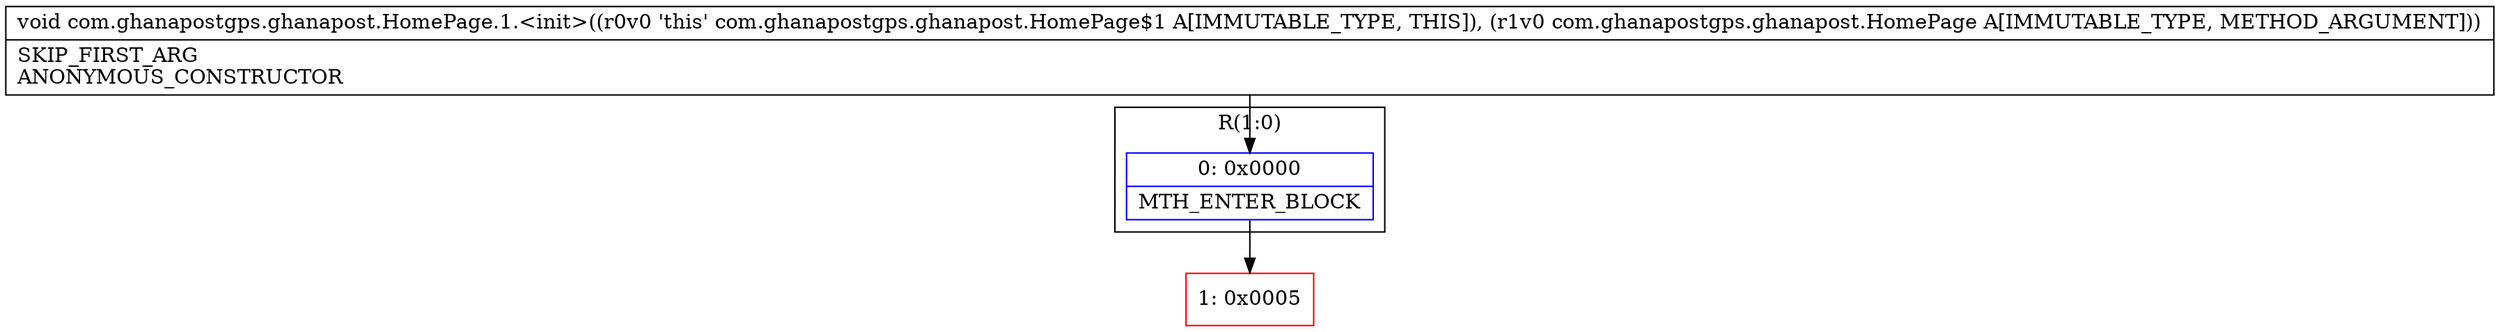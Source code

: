 digraph "CFG forcom.ghanapostgps.ghanapost.HomePage.1.\<init\>(Lcom\/ghanapostgps\/ghanapost\/HomePage;)V" {
subgraph cluster_Region_1346158408 {
label = "R(1:0)";
node [shape=record,color=blue];
Node_0 [shape=record,label="{0\:\ 0x0000|MTH_ENTER_BLOCK\l}"];
}
Node_1 [shape=record,color=red,label="{1\:\ 0x0005}"];
MethodNode[shape=record,label="{void com.ghanapostgps.ghanapost.HomePage.1.\<init\>((r0v0 'this' com.ghanapostgps.ghanapost.HomePage$1 A[IMMUTABLE_TYPE, THIS]), (r1v0 com.ghanapostgps.ghanapost.HomePage A[IMMUTABLE_TYPE, METHOD_ARGUMENT]))  | SKIP_FIRST_ARG\lANONYMOUS_CONSTRUCTOR\l}"];
MethodNode -> Node_0;
Node_0 -> Node_1;
}

